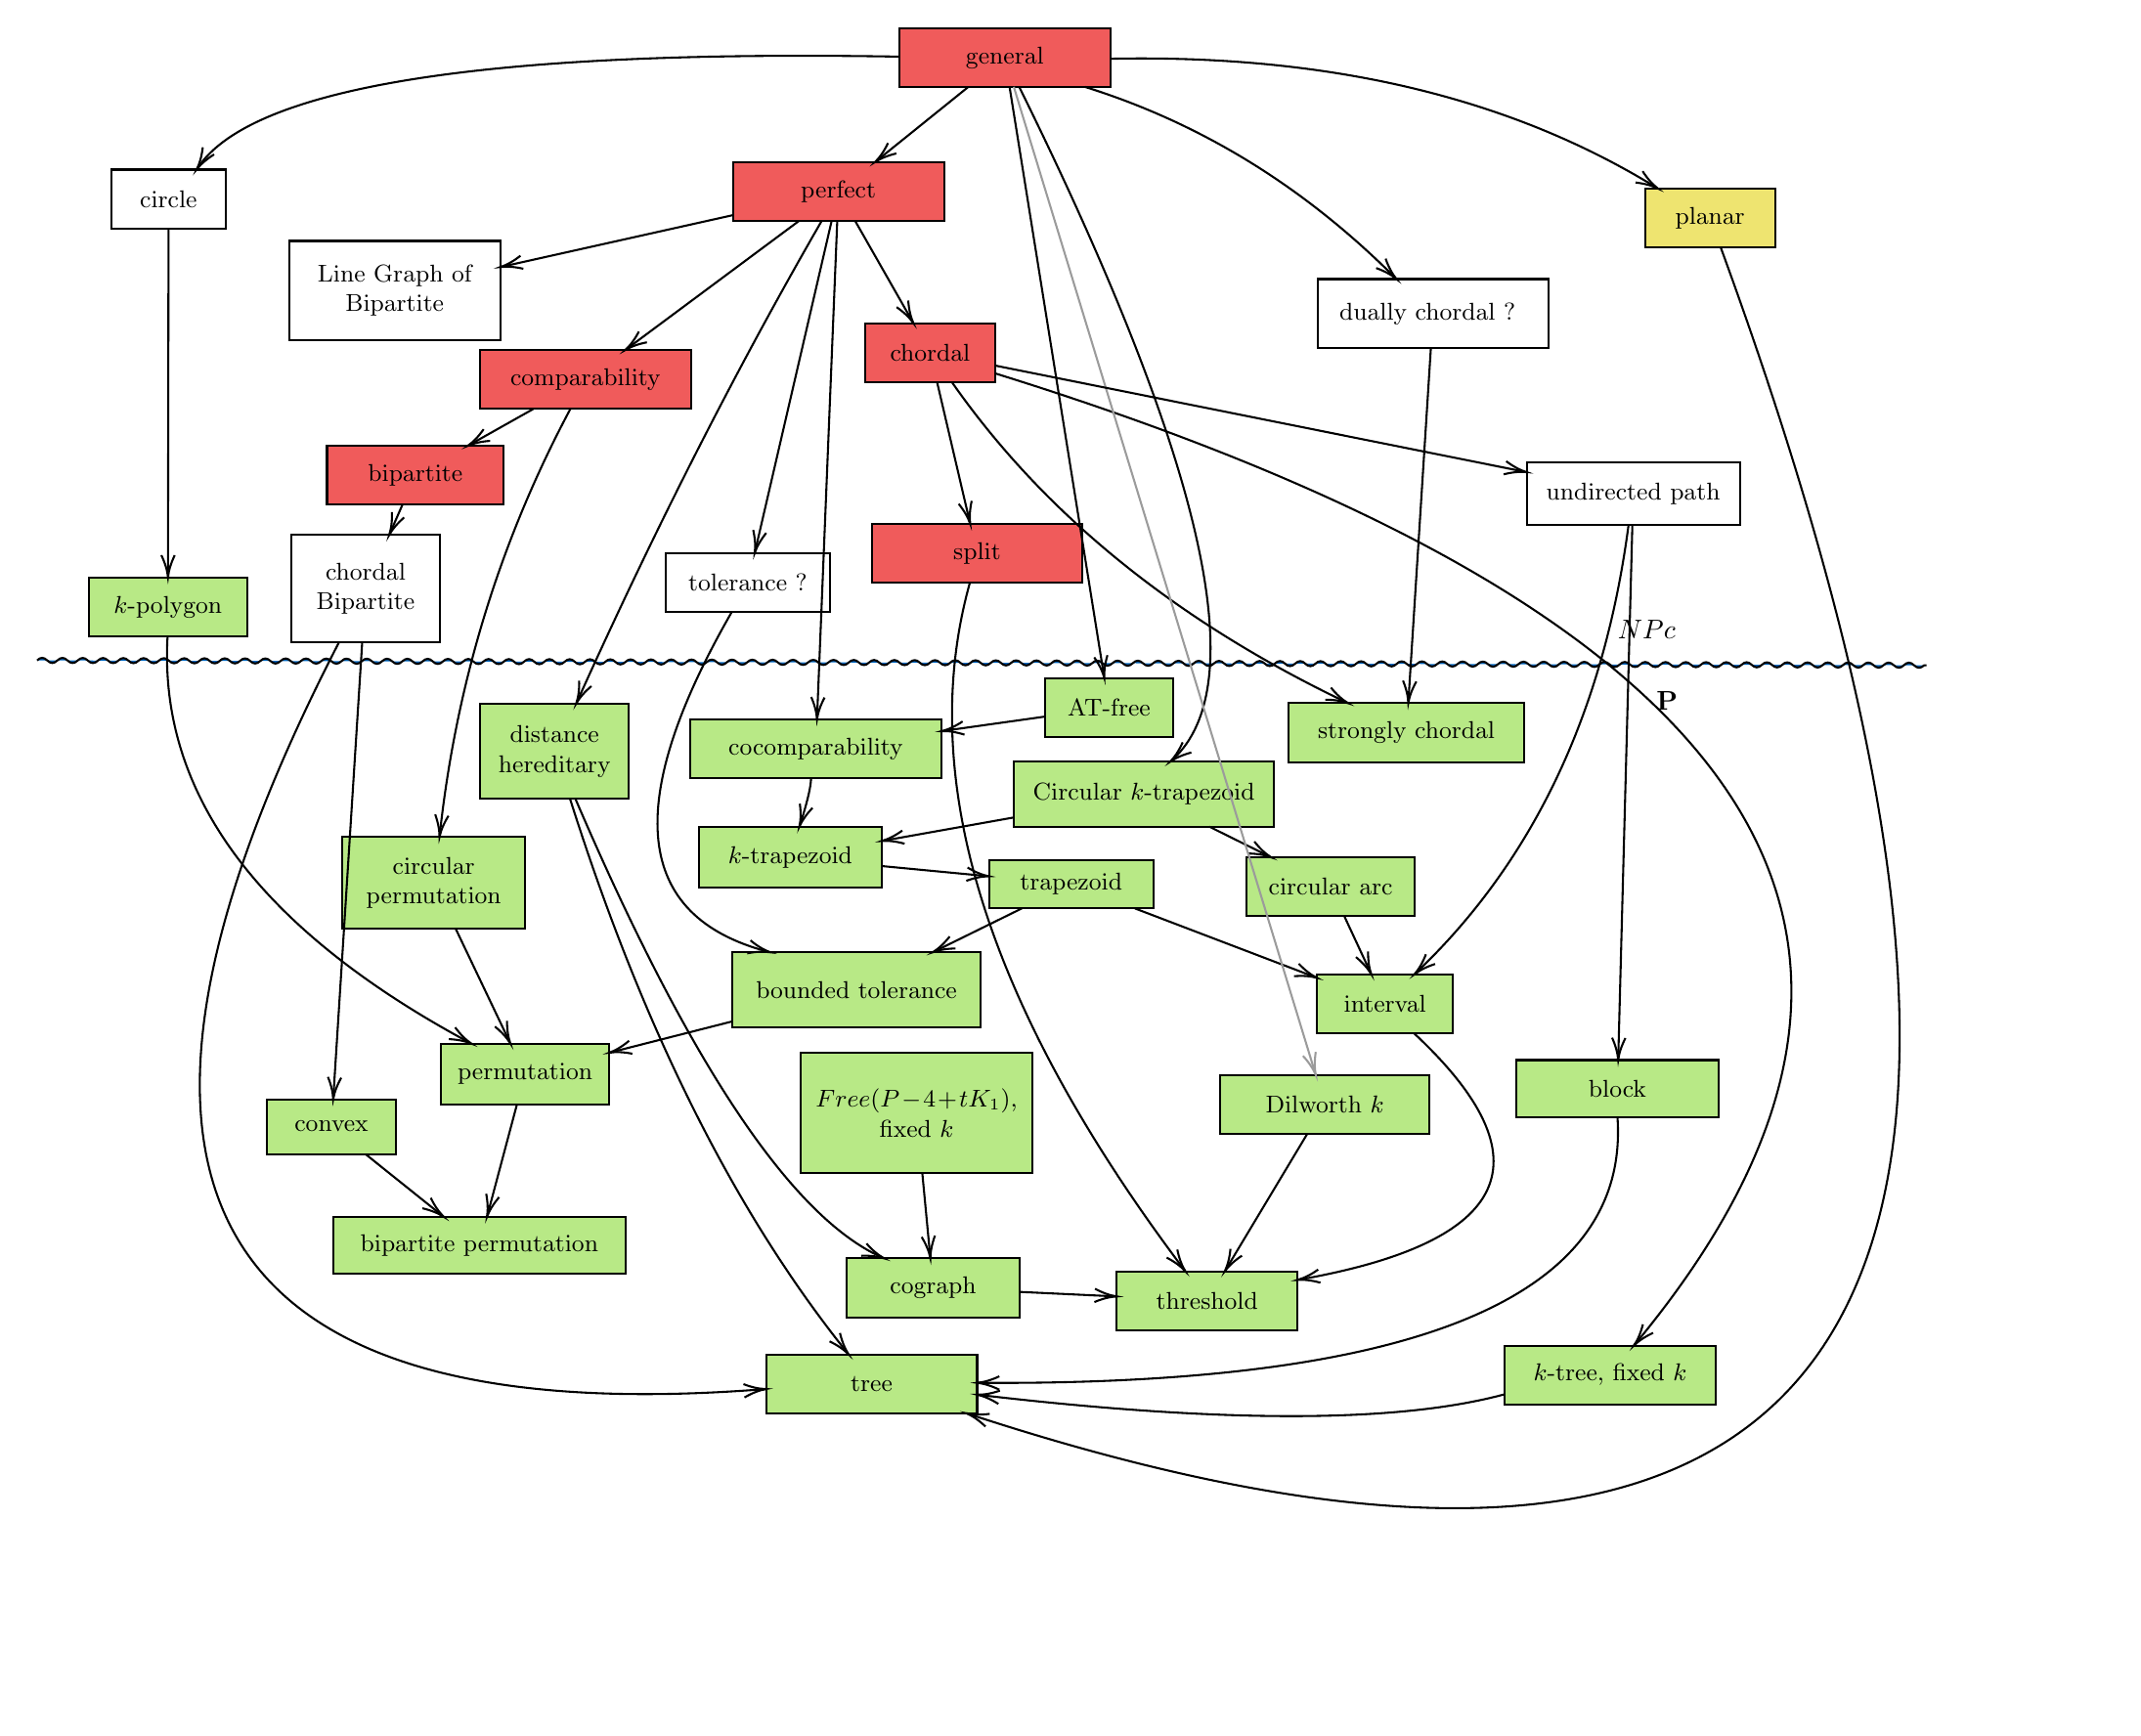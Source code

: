 

\tikzset{every picture/.style={line width=0.75pt}} %set default line width to 0.75pt        

\begin{tikzpicture}[x=0.75pt,y=0.75pt,yscale=-1,xscale=1]
%uncomment if require: \path (0,617); %set diagram left start at 0, and has height of 617

%Straight Lines [id:da6521298779049807] 
\draw [fill={rgb, 255:red, 0; green, 101; blue, 189 }  ,fill opacity=1 ]   (-114.6,212.17) .. controls (-112.93,210.51) and (-111.26,210.52) .. (-109.6,212.19) .. controls (-107.93,213.86) and (-106.27,213.86) .. (-104.6,212.2) .. controls (-102.93,210.54) and (-101.27,210.54) .. (-99.6,212.21) .. controls (-97.94,213.88) and (-96.27,213.89) .. (-94.6,212.23) .. controls (-92.93,210.57) and (-91.27,210.57) .. (-89.6,212.24) .. controls (-87.93,213.91) and (-86.27,213.91) .. (-84.6,212.25) .. controls (-82.93,210.59) and (-81.26,210.6) .. (-79.6,212.27) .. controls (-77.93,213.94) and (-76.27,213.94) .. (-74.6,212.28) .. controls (-72.93,210.62) and (-71.27,210.62) .. (-69.6,212.29) .. controls (-67.93,213.96) and (-66.27,213.96) .. (-64.6,212.3) .. controls (-62.93,210.64) and (-61.26,210.65) .. (-59.6,212.32) .. controls (-57.93,213.99) and (-56.27,213.99) .. (-54.6,212.33) .. controls (-52.93,210.67) and (-51.27,210.67) .. (-49.6,212.34) .. controls (-47.94,214.01) and (-46.27,214.02) .. (-44.6,212.36) .. controls (-42.93,210.7) and (-41.27,210.7) .. (-39.6,212.37) .. controls (-37.93,214.04) and (-36.27,214.04) .. (-34.6,212.38) .. controls (-32.93,210.72) and (-31.27,210.72) .. (-29.6,212.39) .. controls (-27.94,214.06) and (-26.27,214.07) .. (-24.6,212.41) .. controls (-22.93,210.75) and (-21.27,210.75) .. (-19.6,212.42) .. controls (-17.93,214.09) and (-16.27,214.09) .. (-14.6,212.43) .. controls (-12.93,210.77) and (-11.26,210.78) .. (-9.6,212.45) .. controls (-7.93,214.12) and (-6.27,214.12) .. (-4.6,212.46) .. controls (-2.93,210.8) and (-1.27,210.8) .. (0.4,212.47) .. controls (2.07,214.14) and (3.73,214.14) .. (5.4,212.48) .. controls (7.07,210.82) and (8.74,210.83) .. (10.4,212.5) .. controls (12.07,214.17) and (13.73,214.17) .. (15.4,212.51) .. controls (17.07,210.85) and (18.73,210.85) .. (20.4,212.52) .. controls (22.06,214.19) and (23.73,214.2) .. (25.4,212.54) .. controls (27.07,210.88) and (28.73,210.88) .. (30.4,212.55) .. controls (32.07,214.22) and (33.73,214.22) .. (35.4,212.56) .. controls (37.07,210.9) and (38.73,210.9) .. (40.4,212.57) .. controls (42.06,214.24) and (43.73,214.25) .. (45.4,212.59) .. controls (47.07,210.93) and (48.73,210.93) .. (50.4,212.6) .. controls (52.07,214.27) and (53.73,214.27) .. (55.4,212.61) .. controls (57.07,210.95) and (58.74,210.96) .. (60.4,212.63) .. controls (62.07,214.3) and (63.73,214.3) .. (65.4,212.64) .. controls (67.07,210.98) and (68.73,210.98) .. (70.4,212.65) .. controls (72.07,214.32) and (73.73,214.32) .. (75.4,212.66) .. controls (77.07,211) and (78.74,211.01) .. (80.4,212.68) .. controls (82.07,214.35) and (83.73,214.35) .. (85.4,212.69) .. controls (87.07,211.03) and (88.73,211.03) .. (90.4,212.7) .. controls (92.06,214.37) and (93.73,214.38) .. (95.4,212.72) .. controls (97.07,211.06) and (98.73,211.06) .. (100.4,212.73) .. controls (102.07,214.4) and (103.73,214.4) .. (105.4,212.74) .. controls (107.07,211.08) and (108.73,211.08) .. (110.4,212.75) .. controls (112.06,214.42) and (113.73,214.43) .. (115.4,212.77) .. controls (117.07,211.11) and (118.73,211.11) .. (120.4,212.78) .. controls (122.07,214.45) and (123.73,214.45) .. (125.4,212.79) .. controls (127.07,211.13) and (128.74,211.14) .. (130.4,212.81) .. controls (132.07,214.48) and (133.73,214.48) .. (135.4,212.82) .. controls (137.07,211.16) and (138.73,211.16) .. (140.4,212.83) .. controls (142.06,214.5) and (143.73,214.51) .. (145.4,212.85) .. controls (147.07,211.19) and (148.73,211.19) .. (150.4,212.86) .. controls (152.07,214.53) and (153.73,214.53) .. (155.4,212.87) .. controls (157.07,211.21) and (158.73,211.21) .. (160.4,212.88) .. controls (162.06,214.55) and (163.73,214.56) .. (165.4,212.9) .. controls (167.07,211.24) and (168.73,211.24) .. (170.4,212.91) .. controls (172.07,214.58) and (173.73,214.58) .. (175.4,212.92) .. controls (177.07,211.26) and (178.74,211.27) .. (180.4,212.94) .. controls (182.07,214.61) and (183.73,214.61) .. (185.4,212.95) .. controls (187.07,211.29) and (188.73,211.29) .. (190.4,212.96) .. controls (192.07,214.63) and (193.73,214.63) .. (195.4,212.97) .. controls (197.07,211.31) and (198.74,211.32) .. (200.4,212.99) .. controls (202.07,214.66) and (203.73,214.66) .. (205.4,213) .. controls (207.07,211.34) and (208.73,211.34) .. (210.4,213.01) .. controls (212.06,214.68) and (213.73,214.69) .. (215.4,213.03) .. controls (217.07,211.37) and (218.73,211.37) .. (220.4,213.04) .. controls (222.07,214.71) and (223.73,214.71) .. (225.4,213.05) .. controls (227.07,211.39) and (228.73,211.39) .. (230.4,213.06) .. controls (232.06,214.73) and (233.73,214.74) .. (235.4,213.08) .. controls (237.07,211.42) and (238.73,211.42) .. (240.4,213.09) .. controls (242.07,214.76) and (243.73,214.76) .. (245.4,213.1) .. controls (247.07,211.44) and (248.74,211.45) .. (250.4,213.12) .. controls (252.07,214.79) and (253.73,214.79) .. (255.4,213.13) .. controls (257.07,211.47) and (258.73,211.47) .. (260.4,213.14) .. controls (262.07,214.81) and (263.73,214.81) .. (265.4,213.15) .. controls (267.07,211.49) and (268.74,211.5) .. (270.4,213.17) .. controls (272.07,214.84) and (273.73,214.84) .. (275.4,213.18) .. controls (277.07,211.52) and (278.73,211.52) .. (280.4,213.19) .. controls (282.06,214.86) and (283.73,214.87) .. (285.4,213.21) .. controls (287.07,211.55) and (288.73,211.55) .. (290.4,213.22) .. controls (292.07,214.89) and (293.73,214.89) .. (295.4,213.23) .. controls (297.07,211.57) and (298.73,211.57) .. (300.4,213.24) .. controls (302.06,214.91) and (303.73,214.92) .. (305.4,213.26) .. controls (307.07,211.6) and (308.73,211.6) .. (310.4,213.27) .. controls (312.07,214.94) and (313.73,214.94) .. (315.4,213.28) .. controls (317.07,211.62) and (318.74,211.63) .. (320.4,213.3) .. controls (322.07,214.97) and (323.73,214.97) .. (325.4,213.31) .. controls (327.07,211.65) and (328.73,211.65) .. (330.4,213.32) .. controls (332.07,214.99) and (333.73,214.99) .. (335.4,213.33) .. controls (337.07,211.67) and (338.74,211.68) .. (340.4,213.35) .. controls (342.07,215.02) and (343.73,215.02) .. (345.4,213.36) .. controls (347.07,211.7) and (348.73,211.7) .. (350.4,213.37) .. controls (352.06,215.04) and (353.73,215.05) .. (355.4,213.39) .. controls (357.07,211.73) and (358.73,211.73) .. (360.4,213.4) .. controls (362.07,215.07) and (363.73,215.07) .. (365.4,213.41) .. controls (367.07,211.75) and (368.73,211.75) .. (370.4,213.42) .. controls (372.06,215.09) and (373.73,215.1) .. (375.4,213.44) .. controls (377.07,211.78) and (378.73,211.78) .. (380.4,213.45) .. controls (382.07,215.12) and (383.73,215.12) .. (385.4,213.46) .. controls (387.07,211.8) and (388.74,211.81) .. (390.4,213.48) .. controls (392.07,215.15) and (393.73,215.15) .. (395.4,213.49) .. controls (397.07,211.83) and (398.73,211.83) .. (400.4,213.5) .. controls (402.06,215.17) and (403.73,215.18) .. (405.4,213.52) .. controls (407.07,211.86) and (408.73,211.86) .. (410.4,213.53) .. controls (412.07,215.2) and (413.73,215.2) .. (415.4,213.54) .. controls (417.07,211.88) and (418.73,211.88) .. (420.4,213.55) .. controls (422.06,215.22) and (423.73,215.23) .. (425.4,213.57) .. controls (427.07,211.91) and (428.73,211.91) .. (430.4,213.58) .. controls (432.07,215.25) and (433.73,215.25) .. (435.4,213.59) .. controls (437.07,211.93) and (438.74,211.94) .. (440.4,213.61) .. controls (442.07,215.28) and (443.73,215.28) .. (445.4,213.62) .. controls (447.07,211.96) and (448.73,211.96) .. (450.4,213.63) .. controls (452.07,215.3) and (453.73,215.3) .. (455.4,213.64) .. controls (457.07,211.98) and (458.74,211.99) .. (460.4,213.66) .. controls (462.07,215.33) and (463.73,215.33) .. (465.4,213.67) .. controls (467.07,212.01) and (468.73,212.01) .. (470.4,213.68) .. controls (472.06,215.35) and (473.73,215.36) .. (475.4,213.7) .. controls (477.07,212.04) and (478.73,212.04) .. (480.4,213.71) .. controls (482.07,215.38) and (483.73,215.38) .. (485.4,213.72) .. controls (487.07,212.06) and (488.73,212.06) .. (490.4,213.73) .. controls (492.06,215.4) and (493.73,215.41) .. (495.4,213.75) .. controls (497.07,212.09) and (498.73,212.09) .. (500.4,213.76) .. controls (502.07,215.43) and (503.73,215.43) .. (505.4,213.77) .. controls (507.07,212.11) and (508.74,212.12) .. (510.4,213.79) .. controls (512.07,215.46) and (513.73,215.46) .. (515.4,213.8) .. controls (517.07,212.14) and (518.73,212.14) .. (520.4,213.81) .. controls (522.07,215.48) and (523.73,215.48) .. (525.4,213.82) .. controls (527.07,212.16) and (528.74,212.17) .. (530.4,213.84) .. controls (532.07,215.51) and (533.73,215.51) .. (535.4,213.85) .. controls (537.07,212.19) and (538.73,212.19) .. (540.4,213.86) .. controls (542.06,215.53) and (543.73,215.54) .. (545.4,213.88) .. controls (547.07,212.22) and (548.73,212.22) .. (550.4,213.89) .. controls (552.07,215.56) and (553.73,215.56) .. (555.4,213.9) .. controls (557.07,212.24) and (558.73,212.24) .. (560.4,213.91) .. controls (562.06,215.58) and (563.73,215.59) .. (565.4,213.93) .. controls (567.07,212.27) and (568.73,212.27) .. (570.4,213.94) .. controls (572.07,215.61) and (573.73,215.61) .. (575.4,213.95) .. controls (577.07,212.29) and (578.74,212.3) .. (580.4,213.97) .. controls (582.07,215.64) and (583.73,215.64) .. (585.4,213.98) .. controls (587.07,212.32) and (588.73,212.32) .. (590.4,213.99) .. controls (592.07,215.66) and (593.73,215.66) .. (595.4,214) .. controls (597.07,212.34) and (598.74,212.35) .. (600.4,214.02) .. controls (602.07,215.69) and (603.73,215.69) .. (605.4,214.03) .. controls (607.07,212.37) and (608.73,212.37) .. (610.4,214.04) .. controls (612.06,215.71) and (613.73,215.72) .. (615.4,214.06) .. controls (617.07,212.4) and (618.73,212.4) .. (620.4,214.07) .. controls (622.07,215.74) and (623.73,215.74) .. (625.4,214.08) .. controls (627.07,212.42) and (628.74,212.43) .. (630.4,214.1) .. controls (632.07,215.77) and (633.73,215.77) .. (635.4,214.11) .. controls (637.07,212.45) and (638.73,212.45) .. (640.4,214.12) .. controls (642.07,215.79) and (643.73,215.79) .. (645.4,214.13) .. controls (647.07,212.47) and (648.74,212.48) .. (650.4,214.15) .. controls (652.07,215.82) and (653.73,215.82) .. (655.4,214.16) .. controls (657.07,212.5) and (658.73,212.5) .. (660.4,214.17) .. controls (662.06,215.84) and (663.73,215.85) .. (665.4,214.19) .. controls (667.07,212.53) and (668.73,212.53) .. (670.4,214.2) .. controls (672.07,215.87) and (673.73,215.87) .. (675.4,214.21) .. controls (677.07,212.55) and (678.73,212.55) .. (680.4,214.22) .. controls (682.06,215.89) and (683.73,215.9) .. (685.4,214.24) .. controls (687.07,212.58) and (688.73,212.58) .. (690.4,214.25) .. controls (692.07,215.92) and (693.73,215.92) .. (695.4,214.26) .. controls (697.07,212.6) and (698.74,212.61) .. (700.4,214.28) .. controls (702.07,215.95) and (703.73,215.95) .. (705.4,214.29) .. controls (707.07,212.63) and (708.73,212.63) .. (710.4,214.3) .. controls (712.07,215.97) and (713.73,215.97) .. (715.4,214.31) .. controls (717.07,212.65) and (718.74,212.66) .. (720.4,214.33) .. controls (722.07,216) and (723.73,216) .. (725.4,214.34) .. controls (727.07,212.68) and (728.73,212.68) .. (730.4,214.35) .. controls (732.06,216.02) and (733.73,216.03) .. (735.4,214.37) .. controls (737.07,212.71) and (738.73,212.71) .. (740.4,214.38) .. controls (742.07,216.05) and (743.73,216.05) .. (745.4,214.39) .. controls (747.07,212.73) and (748.73,212.73) .. (750.4,214.4) .. controls (752.06,216.07) and (753.73,216.08) .. (755.4,214.42) .. controls (757.07,212.76) and (758.73,212.76) .. (760.4,214.43) .. controls (762.07,216.1) and (763.73,216.1) .. (765.4,214.44) .. controls (767.07,212.78) and (768.74,212.79) .. (770.4,214.46) .. controls (772.07,216.13) and (773.73,216.13) .. (775.4,214.47) .. controls (777.07,212.81) and (778.73,212.81) .. (780.4,214.48) .. controls (782.07,216.15) and (783.73,216.15) .. (785.4,214.49) .. controls (787.07,212.83) and (788.74,212.84) .. (790.4,214.51) .. controls (792.07,216.18) and (793.73,216.18) .. (795.4,214.52) .. controls (797.07,212.86) and (798.73,212.86) .. (800.4,214.53) .. controls (802.06,216.2) and (803.73,216.21) .. (805.4,214.55) .. controls (807.07,212.89) and (808.73,212.89) .. (810.4,214.56) .. controls (812.07,216.23) and (813.73,216.23) .. (815.4,214.57) -- (816.6,214.57) -- (816.6,214.57) ;

% Text Node
\draw  [fill={rgb, 255:red, 233; green, 17; blue, 17 }  ,fill opacity=0.69 ]  (228.33,-33.4) -- (332.33,-33.4) -- (332.33,-4.4) -- (228.33,-4.4) -- cycle  ;
\draw (280.33,-18.9) node  [font=\small] [align=left] {\begin{minipage}[lt]{68pt}\setlength\topsep{0pt}
\begin{center}
perfect
\end{center}

\end{minipage}};
% Text Node
\draw    (9.67,5.42) -- (113.67,5.42) -- (113.67,54.42) -- (9.67,54.42) -- cycle  ;
\draw (61.67,29.92) node  [font=\small] [align=left] {\begin{minipage}[lt]{68pt}\setlength\topsep{0pt}
\begin{center}
Line Graph of Bipartite
\end{center}

\end{minipage}};
% Text Node
\draw  [fill={rgb, 255:red, 233; green, 17; blue, 17 }  ,fill opacity=0.69 ]  (103.67,59.27) -- (207.67,59.27) -- (207.67,88.27) -- (103.67,88.27) -- cycle  ;
\draw (155.67,73.77) node  [font=\small] [align=left] {\begin{minipage}[lt]{68pt}\setlength\topsep{0pt}
\begin{center}
comparability
\end{center}

\end{minipage}};
% Text Node
\draw    (195.2,159.27) -- (276.2,159.27) -- (276.2,188.27) -- (195.2,188.27) -- cycle  ;
\draw (235.7,173.77) node  [font=\small] [align=left] {\begin{minipage}[lt]{52.63pt}\setlength\topsep{0pt}
\begin{center}
tolerance ?
\end{center}

\end{minipage}};
% Text Node
\draw  [fill={rgb, 255:red, 184; green, 233; blue, 134 }  ,fill opacity=1 ]  (382.2,220.93) -- (445.2,220.93) -- (445.2,249.93) -- (382.2,249.93) -- cycle  ;
\draw (413.7,235.43) node  [font=\small] [align=left] {\begin{minipage}[lt]{40.39pt}\setlength\topsep{0pt}
\begin{center}
AT-free
\end{center}

\end{minipage}};
% Text Node
\draw  [fill={rgb, 255:red, 233; green, 17; blue, 17 }  ,fill opacity=0.69 ]  (293.53,45.93) -- (357.53,45.93) -- (357.53,74.93) -- (293.53,74.93) -- cycle  ;
\draw (325.53,60.43) node  [font=\small] [align=left] {\begin{minipage}[lt]{40.62pt}\setlength\topsep{0pt}
\begin{center}
chordal
\end{center}

\end{minipage}};
% Text Node
\draw  [fill={rgb, 255:red, 233; green, 17; blue, 17 }  ,fill opacity=0.69 ]  (296.67,144.93) -- (400.67,144.93) -- (400.67,173.93) -- (296.67,173.93) -- cycle  ;
\draw (348.67,159.43) node  [font=\small] [align=left] {\begin{minipage}[lt]{68pt}\setlength\topsep{0pt}
\begin{center}
split
\end{center}

\end{minipage}};
% Text Node
\draw  [fill={rgb, 255:red, 184; green, 233; blue, 134 }  ,fill opacity=1 ]  (608.67,549.93) -- (712.67,549.93) -- (712.67,578.93) -- (608.67,578.93) -- cycle  ;
\draw (660.67,564.43) node  [font=\small] [align=left] {\begin{minipage}[lt]{68pt}\setlength\topsep{0pt}
\begin{center}
$\displaystyle k$-tree, fixed $\displaystyle k$
\end{center}

\end{minipage}};
% Text Node
\draw  [color={rgb, 255:red, 0; green, 0; blue, 0 }  ,draw opacity=1 ][fill={rgb, 255:red, 184; green, 233; blue, 134 }  ,fill opacity=1 ]  (207.17,241.27) -- (331.17,241.27) -- (331.17,270.27) -- (207.17,270.27) -- cycle  ;
\draw (269.17,255.77) node  [font=\small] [align=left] {\begin{minipage}[lt]{81.83pt}\setlength\topsep{0pt}
\begin{center}
cocomparability
\end{center}

\end{minipage}};
% Text Node
\draw  [fill={rgb, 255:red, 184; green, 233; blue, 134 }  ,fill opacity=1 ]  (244.67,554.27) -- (348.67,554.27) -- (348.67,583.27) -- (244.67,583.27) -- cycle  ;
\draw (296.67,568.77) node  [font=\small] [align=left] {\begin{minipage}[lt]{68pt}\setlength\topsep{0pt}
\begin{center}
tree
\end{center}

\end{minipage}};
% Text Node
\draw    (-77.8,-29.73) -- (-21.8,-29.73) -- (-21.8,-0.73) -- (-77.8,-0.73) -- cycle  ;
\draw (-49.8,-15.23) node  [font=\small] [align=left] {\begin{minipage}[lt]{35.63pt}\setlength\topsep{0pt}
\begin{center}
circle
\end{center}

\end{minipage}};
% Text Node
\draw    (10.8,150.42) -- (83.8,150.42) -- (83.8,203.42) -- (10.8,203.42) -- cycle  ;
\draw (47.3,176.92) node  [font=\small] [align=left] {\begin{minipage}[lt]{47.1pt}\setlength\topsep{0pt}
\begin{center}
chordal Bipartite
\end{center}

\end{minipage}};
% Text Node
\draw  [fill={rgb, 255:red, 233; green, 17; blue, 17 }  ,fill opacity=0.69 ]  (28.3,106.47) -- (115.3,106.47) -- (115.3,135.47) -- (28.3,135.47) -- cycle  ;
\draw (71.8,120.97) node  [font=\small] [align=left] {\begin{minipage}[lt]{56.39pt}\setlength\topsep{0pt}
\begin{center}
bipartite
\end{center}

\end{minipage}};
% Text Node
\draw  [fill={rgb, 255:red, 184; green, 233; blue, 134 }  ,fill opacity=1 ]  (366.87,262.15) -- (494.87,262.15) -- (494.87,294.15) -- (366.87,294.15) -- cycle  ;
\draw (430.87,278.15) node  [font=\small] [align=left] {\begin{minipage}[lt]{84.59pt}\setlength\topsep{0pt}
\begin{center}
Circular $\displaystyle k$-trapezoid
\end{center}

\end{minipage}};
% Text Node
\draw  [fill={rgb, 255:red, 184; green, 233; blue, 134 }  ,fill opacity=1 ]  (211.6,294.24) -- (301.6,294.24) -- (301.6,324.24) -- (211.6,324.24) -- cycle  ;
\draw (256.6,309.24) node  [font=\small] [align=left] {\begin{minipage}[lt]{58.21pt}\setlength\topsep{0pt}
\begin{center}
$\displaystyle k$-trapezoid
\end{center}

\end{minipage}};
% Text Node
\draw  [fill={rgb, 255:red, 184; green, 233; blue, 134 }  ,fill opacity=1 ]  (354.53,310.45) -- (435.53,310.45) -- (435.53,334.45) -- (354.53,334.45) -- cycle  ;
\draw (395.03,322.45) node  [font=\small] [align=left] {\begin{minipage}[lt]{52.18pt}\setlength\topsep{0pt}
\begin{center}
trapezoid
\end{center}

\end{minipage}};
% Text Node
\draw  [fill={rgb, 255:red, 184; green, 233; blue, 134 }  ,fill opacity=1 ]  (228.2,356.05) -- (350.2,356.05) -- (350.2,393.05) -- (228.2,393.05) -- cycle  ;
\draw (289.2,374.55) node  [font=\small] [align=left] {\begin{minipage}[lt]{80.51pt}\setlength\topsep{0pt}
\begin{center}
bounded tolerance
\end{center}

\end{minipage}};
% Text Node
\draw  [fill={rgb, 255:red, 184; green, 233; blue, 134 }  ,fill opacity=1 ]  (84.37,401.11) -- (167.37,401.11) -- (167.37,431.11) -- (84.37,431.11) -- cycle  ;
\draw (125.87,416.11) node  [font=\small] [align=left] {\begin{minipage}[lt]{53.77pt}\setlength\topsep{0pt}
\begin{center}
permutation
\end{center}

\end{minipage}};
% Text Node
\draw  [fill={rgb, 255:red, 184; green, 233; blue, 134 }  ,fill opacity=1 ]  (31.37,486.49) -- (175.37,486.49) -- (175.37,514.49) -- (31.37,514.49) -- cycle  ;
\draw (103.37,500.49) node  [font=\small] [align=left] {\begin{minipage}[lt]{95.25pt}\setlength\topsep{0pt}
\begin{center}
bipartite permutation
\end{center}

\end{minipage}};
% Text Node
\draw  [fill={rgb, 255:red, 184; green, 233; blue, 134 }  ,fill opacity=1 ]  (-1.53,428.57) -- (62.47,428.57) -- (62.47,455.57) -- (-1.53,455.57) -- cycle  ;
\draw (30.47,442.07) node  [font=\small] [align=left] {\begin{minipage}[lt]{40.53pt}\setlength\topsep{0pt}
\begin{center}
convex
\end{center}

\end{minipage}};
% Text Node
\draw  [fill={rgb, 255:red, 184; green, 233; blue, 134 }  ,fill opacity=1 ]  (516.2,366.93) -- (583.2,366.93) -- (583.2,395.93) -- (516.2,395.93) -- cycle  ;
\draw (549.7,381.43) node  [font=\small] [align=left] {\begin{minipage}[lt]{43.11pt}\setlength\topsep{0pt}
\begin{center}
interval
\end{center}

\end{minipage}};
% Text Node
\draw  [fill={rgb, 255:red, 184; green, 233; blue, 134 }  ,fill opacity=1 ]  (417.53,513.27) -- (506.53,513.27) -- (506.53,542.27) -- (417.53,542.27) -- cycle  ;
\draw (462.03,527.77) node  [font=\small] [align=left] {\begin{minipage}[lt]{57.62pt}\setlength\topsep{0pt}
\begin{center}
threshold
\end{center}

\end{minipage}};
% Text Node
\draw  [fill={rgb, 255:red, 184; green, 233; blue, 134 }  ,fill opacity=1 ]  (468.53,416.6) -- (571.53,416.6) -- (571.53,445.6) -- (468.53,445.6) -- cycle  ;
\draw (520.03,431.1) node  [font=\small] [align=left] {\begin{minipage}[lt]{67.14pt}\setlength\topsep{0pt}
\begin{center}
Dilworth $\displaystyle k$
\end{center}

\end{minipage}};
% Text Node
\draw  [fill={rgb, 255:red, 184; green, 233; blue, 134 }  ,fill opacity=1 ]  (284.53,506.93) -- (369.53,506.93) -- (369.53,535.93) -- (284.53,535.93) -- cycle  ;
\draw (327.03,521.43) node  [font=\small] [align=left] {\begin{minipage}[lt]{55.35pt}\setlength\topsep{0pt}
\begin{center}
cograph
\end{center}

\end{minipage}};
% Text Node
\draw  [fill={rgb, 255:red, 184; green, 233; blue, 134 }  ,fill opacity=1 ]  (481.4,309.27) -- (564.4,309.27) -- (564.4,338.27) -- (481.4,338.27) -- cycle  ;
\draw (522.9,323.77) node  [font=\small] [align=left] {\begin{minipage}[lt]{53.72pt}\setlength\topsep{0pt}
\begin{center}
circular arc
\end{center}

\end{minipage}};
% Text Node
\draw  [fill={rgb, 255:red, 255; green, 255; blue, 255 }  ,fill opacity=1 ]  (516.37,24.22) -- (630.37,24.22) -- (630.37,58.22) -- (516.37,58.22) -- cycle  ;
\draw (573.37,41.22) node  [font=\small] [align=left] {\begin{minipage}[lt]{74.85pt}\setlength\topsep{0pt}
\begin{center}
dually chordal ? $ $
\end{center}

\end{minipage}};
% Text Node
\draw  [fill={rgb, 255:red, 184; green, 233; blue, 134 }  ,fill opacity=1 ]  (502.23,233.27) -- (618.23,233.27) -- (618.23,262.27) -- (502.23,262.27) -- cycle  ;
\draw (560.23,247.77) node  [font=\small] [align=left] {\begin{minipage}[lt]{76.39pt}\setlength\topsep{0pt}
\begin{center}
strongly chordal
\end{center}

\end{minipage}};
% Text Node
\draw  [fill={rgb, 255:red, 184; green, 233; blue, 134 }  ,fill opacity=1 ]  (35.9,299.3) -- (125.9,299.3) -- (125.9,344.3) -- (35.9,344.3) -- cycle  ;
\draw (80.9,321.8) node  [font=\small] [align=left] {\begin{minipage}[lt]{58.34pt}\setlength\topsep{0pt}
\begin{center}
circular permutation
\end{center}

\end{minipage}};
% Text Node
\draw  [fill={rgb, 255:red, 184; green, 233; blue, 134 }  ,fill opacity=1 ]  (-89.1,171.27) -- (-11.1,171.27) -- (-11.1,200.27) -- (-89.1,200.27) -- cycle  ;
\draw (-50.1,185.77) node  [font=\small] [align=left] {\begin{minipage}[lt]{50.18pt}\setlength\topsep{0pt}
\begin{center}
$\displaystyle k$-polygon
\end{center}

\end{minipage}};
% Text Node
\draw  [fill={rgb, 255:red, 184; green, 233; blue, 134 }  ,fill opacity=1 ]  (103.9,233.49) -- (176.9,233.49) -- (176.9,280.49) -- (103.9,280.49) -- cycle  ;
\draw (140.4,256.99) node  [font=\small] [align=left] {\begin{minipage}[lt]{46.78pt}\setlength\topsep{0pt}
\begin{center}
distance hereditary
\end{center}

\end{minipage}};
% Text Node
\draw  [fill={rgb, 255:red, 184; green, 233; blue, 134 }  ,fill opacity=1 ]  (261.83,405.74) -- (375.83,405.74) -- (375.83,464.74) -- (261.83,464.74) -- cycle  ;
\draw (318.83,435.24) node  [font=\small] [align=left] {\begin{minipage}[lt]{74.57pt}\setlength\topsep{0pt}
\begin{center}
$\displaystyle Free( P-4+tK_{1})$, fixed $\displaystyle k$
\end{center}

\end{minipage}};
% Text Node
\draw  [fill={rgb, 255:red, 230; green, 216; blue, 48 }  ,fill opacity=0.69 ]  (677.87,-20.4) -- (741.87,-20.4) -- (741.87,8.6) -- (677.87,8.6) -- cycle  ;
\draw (709.87,-5.9) node  [font=\small] [align=left] {\begin{minipage}[lt]{40.62pt}\setlength\topsep{0pt}
\begin{center}
planar
\end{center}

\end{minipage}};
% Text Node
\draw (663,191) node [anchor=north west][inner sep=0.75pt]   [align=left] {$\displaystyle NPc$};
% Text Node
\draw (682,226) node [anchor=north west][inner sep=0.75pt]   [align=left] {\textbf{P}};
% Text Node
\draw  [fill={rgb, 255:red, 233; green, 17; blue, 17 }  ,fill opacity=0.69 ]  (310.33,-99.5) -- (414.33,-99.5) -- (414.33,-70.5) -- (310.33,-70.5) -- cycle  ;
\draw (362.33,-85) node  [font=\small] [align=left] {\begin{minipage}[lt]{68pt}\setlength\topsep{0pt}
\begin{center}
general
\end{center}

\end{minipage}};
% Text Node
\draw  [fill={rgb, 255:red, 184; green, 233; blue, 134 }  ,fill opacity=1 ]  (614.23,409.17) -- (714.23,409.17) -- (714.23,437.17) -- (614.23,437.17) -- cycle  ;
\draw (664.23,423.17) node  [font=\small] [align=left] {\begin{minipage}[lt]{65.51pt}\setlength\topsep{0pt}
\begin{center}
block
\end{center}

\end{minipage}};
% Text Node
\draw  [fill={rgb, 255:red, 255; green, 255; blue, 255 }  ,fill opacity=1 ]  (619.5,114.42) -- (724.5,114.42) -- (724.5,145.42) -- (619.5,145.42) -- cycle  ;
\draw (672,129.92) node  [font=\small] [align=left] {\begin{minipage}[lt]{68.82pt}\setlength\topsep{0pt}
\begin{center}
undirected path
\end{center}

\end{minipage}};
% Connection
\draw    (260.83,-4.4) -- (176.78,58.07) ;
\draw [shift={(175.17,59.27)}, rotate = 323.38] [color={rgb, 255:red, 0; green, 0; blue, 0 }  ][line width=0.75]    (10.93,-3.29) .. controls (6.95,-1.4) and (3.31,-0.3) .. (0,0) .. controls (3.31,0.3) and (6.95,1.4) .. (10.93,3.29)   ;
% Connection
\draw    (276.97,-4.4) -- (239.51,157.32) ;
\draw [shift={(239.06,159.27)}, rotate = 283.04] [color={rgb, 255:red, 0; green, 0; blue, 0 }  ][line width=0.75]    (10.93,-3.29) .. controls (6.95,-1.4) and (3.31,-0.3) .. (0,0) .. controls (3.31,0.3) and (6.95,1.4) .. (10.93,3.29)   ;
% Connection
\draw    (288.59,-4.4) -- (316.28,44.2) ;
\draw [shift={(317.27,45.93)}, rotate = 240.33] [color={rgb, 255:red, 0; green, 0; blue, 0 }  ][line width=0.75]    (10.93,-3.29) .. controls (6.95,-1.4) and (3.31,-0.3) .. (0,0) .. controls (3.31,0.3) and (6.95,1.4) .. (10.93,3.29)   ;
% Connection
\draw    (328.92,74.93) -- (344.82,142.99) ;
\draw [shift={(345.28,144.93)}, rotate = 256.85] [color={rgb, 255:red, 0; green, 0; blue, 0 }  ][line width=0.75]    (10.93,-3.29) .. controls (6.95,-1.4) and (3.31,-0.3) .. (0,0) .. controls (3.31,0.3) and (6.95,1.4) .. (10.93,3.29)   ;
% Connection
\draw    (357.53,70.7) .. controls (735.51,188.21) and (840.44,347.96) .. (672.32,549.93) ;
\draw [shift={(672.32,549.93)}, rotate = 309.77] [color={rgb, 255:red, 0; green, 0; blue, 0 }  ][line width=0.75]    (10.93,-3.29) .. controls (6.95,-1.4) and (3.31,-0.3) .. (0,0) .. controls (3.31,0.3) and (6.95,1.4) .. (10.93,3.29)   ;
% Connection
\draw    (382.2,239.86) -- (333.15,246.77) ;
\draw [shift={(331.17,247.04)}, rotate = 351.99] [color={rgb, 255:red, 0; green, 0; blue, 0 }  ][line width=0.75]    (10.93,-3.29) .. controls (6.95,-1.4) and (3.31,-0.3) .. (0,0) .. controls (3.31,0.3) and (6.95,1.4) .. (10.93,3.29)   ;
% Connection
\draw    (608.67,573.9) .. controls (556.14,588.12) and (470.09,588.26) .. (350.47,574.31) ;
\draw [shift={(348.67,574.1)}, rotate = 6.7] [color={rgb, 255:red, 0; green, 0; blue, 0 }  ][line width=0.75]    (10.93,-3.29) .. controls (6.95,-1.4) and (3.31,-0.3) .. (0,0) .. controls (3.31,0.3) and (6.95,1.4) .. (10.93,3.29)   ;
% Connection
\draw    (129.91,88.27) -- (99.3,105.49) ;
\draw [shift={(97.56,106.47)}, rotate = 330.62] [color={rgb, 255:red, 0; green, 0; blue, 0 }  ][line width=0.75]    (10.93,-3.29) .. controls (6.95,-1.4) and (3.31,-0.3) .. (0,0) .. controls (3.31,0.3) and (6.95,1.4) .. (10.93,3.29)   ;
% Connection
\draw    (65.45,135.47) -- (59.71,148.59) ;
\draw [shift={(58.9,150.42)}, rotate = 293.65] [color={rgb, 255:red, 0; green, 0; blue, 0 }  ][line width=0.75]    (10.93,-3.29) .. controls (6.95,-1.4) and (3.31,-0.3) .. (0,0) .. controls (3.31,0.3) and (6.95,1.4) .. (10.93,3.29)   ;
% Connection
\draw    (228.33,-7.29) -- (115.62,17.88) ;
\draw [shift={(113.67,18.31)}, rotate = 347.41] [color={rgb, 255:red, 0; green, 0; blue, 0 }  ][line width=0.75]    (10.93,-3.29) .. controls (6.95,-1.4) and (3.31,-0.3) .. (0,0) .. controls (3.31,0.3) and (6.95,1.4) .. (10.93,3.29)   ;
% Connection
\draw    (366.87,289.57) -- (303.57,300.86) ;
\draw [shift={(301.6,301.21)}, rotate = 349.89] [color={rgb, 255:red, 0; green, 0; blue, 0 }  ][line width=0.75]    (10.93,-3.29) .. controls (6.95,-1.4) and (3.31,-0.3) .. (0,0) .. controls (3.31,0.3) and (6.95,1.4) .. (10.93,3.29)   ;
% Connection
\draw    (266.84,270.27) .. controls (266.74,274.5) and (265.01,281.87) .. (261.65,292.38) ;
\draw [shift={(261.04,294.24)}, rotate = 288.08] [color={rgb, 255:red, 0; green, 0; blue, 0 }  ][line width=0.75]    (10.93,-3.29) .. controls (6.95,-1.4) and (3.31,-0.3) .. (0,0) .. controls (3.31,0.3) and (6.95,1.4) .. (10.93,3.29)   ;
% Connection
\draw    (301.6,313.54) -- (352.54,318.4) ;
\draw [shift={(354.53,318.59)}, rotate = 185.45] [color={rgb, 255:red, 0; green, 0; blue, 0 }  ][line width=0.75]    (10.93,-3.29) .. controls (6.95,-1.4) and (3.31,-0.3) .. (0,0) .. controls (3.31,0.3) and (6.95,1.4) .. (10.93,3.29)   ;
% Connection
\draw    (370.66,334.45) -- (328.57,355.17) ;
\draw [shift={(326.78,356.05)}, rotate = 333.79] [color={rgb, 255:red, 0; green, 0; blue, 0 }  ][line width=0.75]    (10.93,-3.29) .. controls (6.95,-1.4) and (3.31,-0.3) .. (0,0) .. controls (3.31,0.3) and (6.95,1.4) .. (10.93,3.29)   ;
% Connection
\draw    (45.62,203.42) -- (31.45,426.58) ;
\draw [shift={(31.32,428.57)}, rotate = 273.63] [color={rgb, 255:red, 0; green, 0; blue, 0 }  ][line width=0.75]    (10.93,-3.29) .. controls (6.95,-1.4) and (3.31,-0.3) .. (0,0) .. controls (3.31,0.3) and (6.95,1.4) .. (10.93,3.29)   ;
% Connection
\draw [color={rgb, 255:red, 0; green, 0; blue, 0 }  ,draw opacity=1 ]   (47.31,455.57) -- (84.33,485.24) ;
\draw [shift={(85.89,486.49)}, rotate = 218.7] [color={rgb, 255:red, 0; green, 0; blue, 0 }  ,draw opacity=1 ][line width=0.75]    (10.93,-3.29) .. controls (6.95,-1.4) and (3.31,-0.3) .. (0,0) .. controls (3.31,0.3) and (6.95,1.4) .. (10.93,3.29)   ;
% Connection
\draw    (121.87,431.11) -- (107.62,484.56) ;
\draw [shift={(107.1,486.49)}, rotate = 284.93] [color={rgb, 255:red, 0; green, 0; blue, 0 }  ][line width=0.75]    (10.93,-3.29) .. controls (6.95,-1.4) and (3.31,-0.3) .. (0,0) .. controls (3.31,0.3) and (6.95,1.4) .. (10.93,3.29)   ;
% Connection
\draw    (228.2,390.07) -- (169.3,405.06) ;
\draw [shift={(167.37,405.55)}, rotate = 345.73] [color={rgb, 255:red, 0; green, 0; blue, 0 }  ][line width=0.75]    (10.93,-3.29) .. controls (6.95,-1.4) and (3.31,-0.3) .. (0,0) .. controls (3.31,0.3) and (6.95,1.4) .. (10.93,3.29)   ;
% Connection
\draw    (426.5,334.45) -- (514.33,367.95) ;
\draw [shift={(516.2,368.66)}, rotate = 200.87] [color={rgb, 255:red, 0; green, 0; blue, 0 }  ][line width=0.75]    (10.93,-3.29) .. controls (6.95,-1.4) and (3.31,-0.3) .. (0,0) .. controls (3.31,0.3) and (6.95,1.4) .. (10.93,3.29)   ;
% Connection
\draw    (563.94,395.93) .. controls (630.81,458.31) and (612.21,498.75) .. (508.11,517.28) ;
\draw [shift={(506.53,517.55)}, rotate = 350.11] [color={rgb, 255:red, 0; green, 0; blue, 0 }  ][line width=0.75]    (10.93,-3.29) .. controls (6.95,-1.4) and (3.31,-0.3) .. (0,0) .. controls (3.31,0.3) and (6.95,1.4) .. (10.93,3.29)   ;
% Connection
\draw    (369.53,523.43) -- (415.54,525.59) ;
\draw [shift={(417.53,525.68)}, rotate = 182.69] [color={rgb, 255:red, 0; green, 0; blue, 0 }  ][line width=0.75]    (10.93,-3.29) .. controls (6.95,-1.4) and (3.31,-0.3) .. (0,0) .. controls (3.31,0.3) and (6.95,1.4) .. (10.93,3.29)   ;
% Connection
\draw    (511.33,445.6) -- (471.76,511.55) ;
\draw [shift={(470.73,513.27)}, rotate = 300.96] [color={rgb, 255:red, 0; green, 0; blue, 0 }  ][line width=0.75]    (10.93,-3.29) .. controls (6.95,-1.4) and (3.31,-0.3) .. (0,0) .. controls (3.31,0.3) and (6.95,1.4) .. (10.93,3.29)   ;
% Connection
\draw    (345.09,173.93) .. controls (318.03,270.62) and (353.43,383.73) .. (451.29,513.27) ;
\draw [shift={(451.29,513.27)}, rotate = 232.93] [color={rgb, 255:red, 0; green, 0; blue, 0 }  ][line width=0.75]    (10.93,-3.29) .. controls (6.95,-1.4) and (3.31,-0.3) .. (0,0) .. controls (3.31,0.3) and (6.95,1.4) .. (10.93,3.29)   ;
% Connection
\draw    (529.64,338.27) -- (542.12,365.12) ;
\draw [shift={(542.96,366.93)}, rotate = 245.07] [color={rgb, 255:red, 0; green, 0; blue, 0 }  ][line width=0.75]    (10.93,-3.29) .. controls (6.95,-1.4) and (3.31,-0.3) .. (0,0) .. controls (3.31,0.3) and (6.95,1.4) .. (10.93,3.29)   ;
% Connection
\draw    (463.15,294.15) -- (491.85,308.38) ;
\draw [shift={(493.64,309.27)}, rotate = 206.36] [color={rgb, 255:red, 0; green, 0; blue, 0 }  ][line width=0.75]    (10.93,-3.29) .. controls (6.95,-1.4) and (3.31,-0.3) .. (0,0) .. controls (3.31,0.3) and (6.95,1.4) .. (10.93,3.29)   ;
% Connection
\draw    (572.29,58.22) -- (561.28,231.27) ;
\draw [shift={(561.16,233.27)}, rotate = 273.64] [color={rgb, 255:red, 0; green, 0; blue, 0 }  ][line width=0.75]    (10.93,-3.29) .. controls (6.95,-1.4) and (3.31,-0.3) .. (0,0) .. controls (3.31,0.3) and (6.95,1.4) .. (10.93,3.29)   ;
% Connection
\draw    (148.2,88.27) .. controls (113.41,153.53) and (91.96,223.51) .. (83.83,298.17) ;
\draw [shift={(83.71,299.3)}, rotate = 276.11] [color={rgb, 255:red, 0; green, 0; blue, 0 }  ][line width=0.75]    (10.93,-3.29) .. controls (6.95,-1.4) and (3.31,-0.3) .. (0,0) .. controls (3.31,0.3) and (6.95,1.4) .. (10.93,3.29)   ;
% Connection
\draw    (91.63,344.3) -- (117.85,399.3) ;
\draw [shift={(118.71,401.11)}, rotate = 244.51] [color={rgb, 255:red, 0; green, 0; blue, 0 }  ][line width=0.75]    (10.93,-3.29) .. controls (6.95,-1.4) and (3.31,-0.3) .. (0,0) .. controls (3.31,0.3) and (6.95,1.4) .. (10.93,3.29)   ;
% Connection
\draw    (-50.29,200.27) .. controls (-54.82,277.85) and (-5.41,344.51) .. (97.95,400.27) ;
\draw [shift={(99.52,401.11)}, rotate = 208.17] [color={rgb, 255:red, 0; green, 0; blue, 0 }  ][line width=0.75]    (10.93,-3.29) .. controls (6.95,-1.4) and (3.31,-0.3) .. (0,0) .. controls (3.31,0.3) and (6.95,1.4) .. (10.93,3.29)   ;
% Connection
\draw    (272.04,-4.4) .. controls (229.96,68.55) and (189.83,147.43) .. (151.66,232.21) ;
\draw [shift={(151.08,233.49)}, rotate = 294.22] [color={rgb, 255:red, 0; green, 0; blue, 0 }  ][line width=0.75]    (10.93,-3.29) .. controls (6.95,-1.4) and (3.31,-0.3) .. (0,0) .. controls (3.31,0.3) and (6.95,1.4) .. (10.93,3.29)   ;
% Connection
\draw    (150.74,280.49) .. controls (206.77,410.89) and (257.05,486.17) .. (301.55,506.34) ;
\draw [shift={(302.9,506.93)}, rotate = 203.23] [color={rgb, 255:red, 0; green, 0; blue, 0 }  ][line width=0.75]    (10.93,-3.29) .. controls (6.95,-1.4) and (3.31,-0.3) .. (0,0) .. controls (3.31,0.3) and (6.95,1.4) .. (10.93,3.29)   ;
% Connection
\draw    (321.64,464.74) -- (325.46,504.94) ;
\draw [shift={(325.65,506.93)}, rotate = 264.57] [color={rgb, 255:red, 0; green, 0; blue, 0 }  ][line width=0.75]    (10.93,-3.29) .. controls (6.95,-1.4) and (3.31,-0.3) .. (0,0) .. controls (3.31,0.3) and (6.95,1.4) .. (10.93,3.29)   ;
% Connection
\draw    (34.11,203.42) .. controls (-103.76,470.65) and (-33.58,593.28) .. (244.67,571.32) ;
\draw [shift={(244.67,571.32)}, rotate = 175.49] [color={rgb, 255:red, 0; green, 0; blue, 0 }  ][line width=0.75]    (10.93,-3.29) .. controls (6.95,-1.4) and (3.31,-0.3) .. (0,0) .. controls (3.31,0.3) and (6.95,1.4) .. (10.93,3.29)   ;
% Connection
\draw    (-49.82,-0.73) -- (-50.08,169.27) ;
\draw [shift={(-50.08,171.27)}, rotate = 270.09] [color={rgb, 255:red, 0; green, 0; blue, 0 }  ][line width=0.75]    (10.93,-3.29) .. controls (6.95,-1.4) and (3.31,-0.3) .. (0,0) .. controls (3.31,0.3) and (6.95,1.4) .. (10.93,3.29)   ;
% Connection
\draw    (148.08,280.49) .. controls (183.8,393.42) and (229.28,484.34) .. (284.54,553.23) ;
\draw [shift={(285.37,554.27)}, rotate = 231.13] [color={rgb, 255:red, 0; green, 0; blue, 0 }  ][line width=0.75]    (10.93,-3.29) .. controls (6.95,-1.4) and (3.31,-0.3) .. (0,0) .. controls (3.31,0.3) and (6.95,1.4) .. (10.93,3.29)   ;
% Connection
\draw    (336.17,74.93) .. controls (381.52,139.81) and (446.21,192.39) .. (530.24,232.66) ;
\draw [shift={(531.51,233.27)}, rotate = 205.48] [color={rgb, 255:red, 0; green, 0; blue, 0 }  ][line width=0.75]    (10.93,-3.29) .. controls (6.95,-1.4) and (3.31,-0.3) .. (0,0) .. controls (3.31,0.3) and (6.95,1.4) .. (10.93,3.29)   ;
% Connection
\draw    (715.12,8.6) .. controls (908.15,536.57) and (784.26,728.12) .. (343.44,583.27) ;
\draw [shift={(343.44,583.27)}, rotate = 18.19] [color={rgb, 255:red, 0; green, 0; blue, 0 }  ][line width=0.75]    (10.93,-3.29) .. controls (6.95,-1.4) and (3.31,-0.3) .. (0,0) .. controls (3.31,0.3) and (6.95,1.4) .. (10.93,3.29)   ;
% Connection
\draw    (227.78,188.27) .. controls (173.53,282.67) and (179.53,338.51) .. (245.77,355.8) ;
\draw [shift={(246.77,356.05)}, rotate = 194.19] [color={rgb, 255:red, 0; green, 0; blue, 0 }  ][line width=0.75]    (10.93,-3.29) .. controls (6.95,-1.4) and (3.31,-0.3) .. (0,0) .. controls (3.31,0.3) and (6.95,1.4) .. (10.93,3.29)   ;
% Connection
\draw    (344.35,-70.5) -- (299.88,-34.66) ;
\draw [shift={(298.32,-33.4)}, rotate = 321.13] [color={rgb, 255:red, 0; green, 0; blue, 0 }  ][line width=0.75]    (10.93,-3.29) .. controls (6.95,-1.4) and (3.31,-0.3) .. (0,0) .. controls (3.31,0.3) and (6.95,1.4) .. (10.93,3.29)   ;
% Connection
\draw    (310.33,-85.41) .. controls (107.23,-88.95) and (-7.95,-70.8) .. (-35.2,-30.95) ;
\draw [shift={(-36,-29.73)}, rotate = 302.3] [color={rgb, 255:red, 0; green, 0; blue, 0 }  ][line width=0.75]    (10.93,-3.29) .. controls (6.95,-1.4) and (3.31,-0.3) .. (0,0) .. controls (3.31,0.3) and (6.95,1.4) .. (10.93,3.29)   ;
% Connection
\draw    (414.33,-84.37) .. controls (521.3,-86.61) and (610.9,-65.51) .. (683.11,-21.07) ;
\draw [shift={(684.2,-20.4)}, rotate = 211.81] [color={rgb, 255:red, 0; green, 0; blue, 0 }  ][line width=0.75]    (10.93,-3.29) .. controls (6.95,-1.4) and (3.31,-0.3) .. (0,0) .. controls (3.31,0.3) and (6.95,1.4) .. (10.93,3.29)   ;
% Connection
\draw    (401.83,-70.5) .. controls (458.65,-52.73) and (509.37,-21.61) .. (554,22.87) ;
\draw [shift={(555.35,24.22)}, rotate = 225.15] [color={rgb, 255:red, 0; green, 0; blue, 0 }  ][line width=0.75]    (10.93,-3.29) .. controls (6.95,-1.4) and (3.31,-0.3) .. (0,0) .. controls (3.31,0.3) and (6.95,1.4) .. (10.93,3.29)   ;
% Connection
\draw    (279.74,-4.4) -- (269.84,239.27) ;
\draw [shift={(269.76,241.27)}, rotate = 272.33] [color={rgb, 255:red, 0; green, 0; blue, 0 }  ][line width=0.75]    (10.93,-3.29) .. controls (6.95,-1.4) and (3.31,-0.3) .. (0,0) .. controls (3.31,0.3) and (6.95,1.4) .. (10.93,3.29)   ;
% Connection
\draw    (364.66,-70.5) -- (411.06,218.96) ;
\draw [shift={(411.38,220.93)}, rotate = 260.89] [color={rgb, 255:red, 0; green, 0; blue, 0 }  ][line width=0.75]    (10.93,-3.29) .. controls (6.95,-1.4) and (3.31,-0.3) .. (0,0) .. controls (3.31,0.3) and (6.95,1.4) .. (10.93,3.29)   ;
% Connection
\draw    (664.24,437.17) .. controls (670.52,526.09) and (565.33,569.79) .. (348.67,568.26) ;
\draw [shift={(348.67,568.26)}, rotate = 0.41] [color={rgb, 255:red, 0; green, 0; blue, 0 }  ][line width=0.75]    (10.93,-3.29) .. controls (6.95,-1.4) and (3.31,-0.3) .. (0,0) .. controls (3.31,0.3) and (6.95,1.4) .. (10.93,3.29)   ;
% Connection
\draw    (669.71,145.42) .. controls (657.56,237.73) and (622.66,311.28) .. (565.03,366.11) ;
\draw [shift={(564.16,366.93)}, rotate = 316.64] [color={rgb, 255:red, 0; green, 0; blue, 0 }  ][line width=0.75]    (10.93,-3.29) .. controls (6.95,-1.4) and (3.31,-0.3) .. (0,0) .. controls (3.31,0.3) and (6.95,1.4) .. (10.93,3.29)   ;
% Connection
\draw    (671.59,145.42) -- (664.66,407.18) ;
\draw [shift={(664.6,409.17)}, rotate = 271.52] [color={rgb, 255:red, 0; green, 0; blue, 0 }  ][line width=0.75]    (10.93,-3.29) .. controls (6.95,-1.4) and (3.31,-0.3) .. (0,0) .. controls (3.31,0.3) and (6.95,1.4) .. (10.93,3.29)   ;
% Connection
\draw    (369.41,-70.5) .. controls (460.23,113.57) and (485.44,224.09) .. (445.02,261.06) ;
\draw [shift={(443.78,262.15)}, rotate = 319.64] [color={rgb, 255:red, 0; green, 0; blue, 0 }  ][line width=0.75]    (10.93,-3.29) .. controls (6.95,-1.4) and (3.31,-0.3) .. (0,0) .. controls (3.31,0.3) and (6.95,1.4) .. (10.93,3.29)   ;
% Connection
\draw [color={rgb, 255:red, 155; green, 155; blue, 155 }  ,draw opacity=1 ]   (366.76,-70.5) -- (515.02,414.69) ;
\draw [shift={(515.6,416.6)}, rotate = 253.01] [color={rgb, 255:red, 155; green, 155; blue, 155 }  ,draw opacity=1 ][line width=0.75]    (10.93,-3.29) .. controls (6.95,-1.4) and (3.31,-0.3) .. (0,0) .. controls (3.31,0.3) and (6.95,1.4) .. (10.93,3.29)   ;
% Connection
\draw    (357.53,66.85) -- (617.54,119) ;
\draw [shift={(619.5,119.39)}, rotate = 191.34] [color={rgb, 255:red, 0; green, 0; blue, 0 }  ][line width=0.75]    (10.93,-3.29) .. controls (6.95,-1.4) and (3.31,-0.3) .. (0,0) .. controls (3.31,0.3) and (6.95,1.4) .. (10.93,3.29)   ;

\end{tikzpicture}
